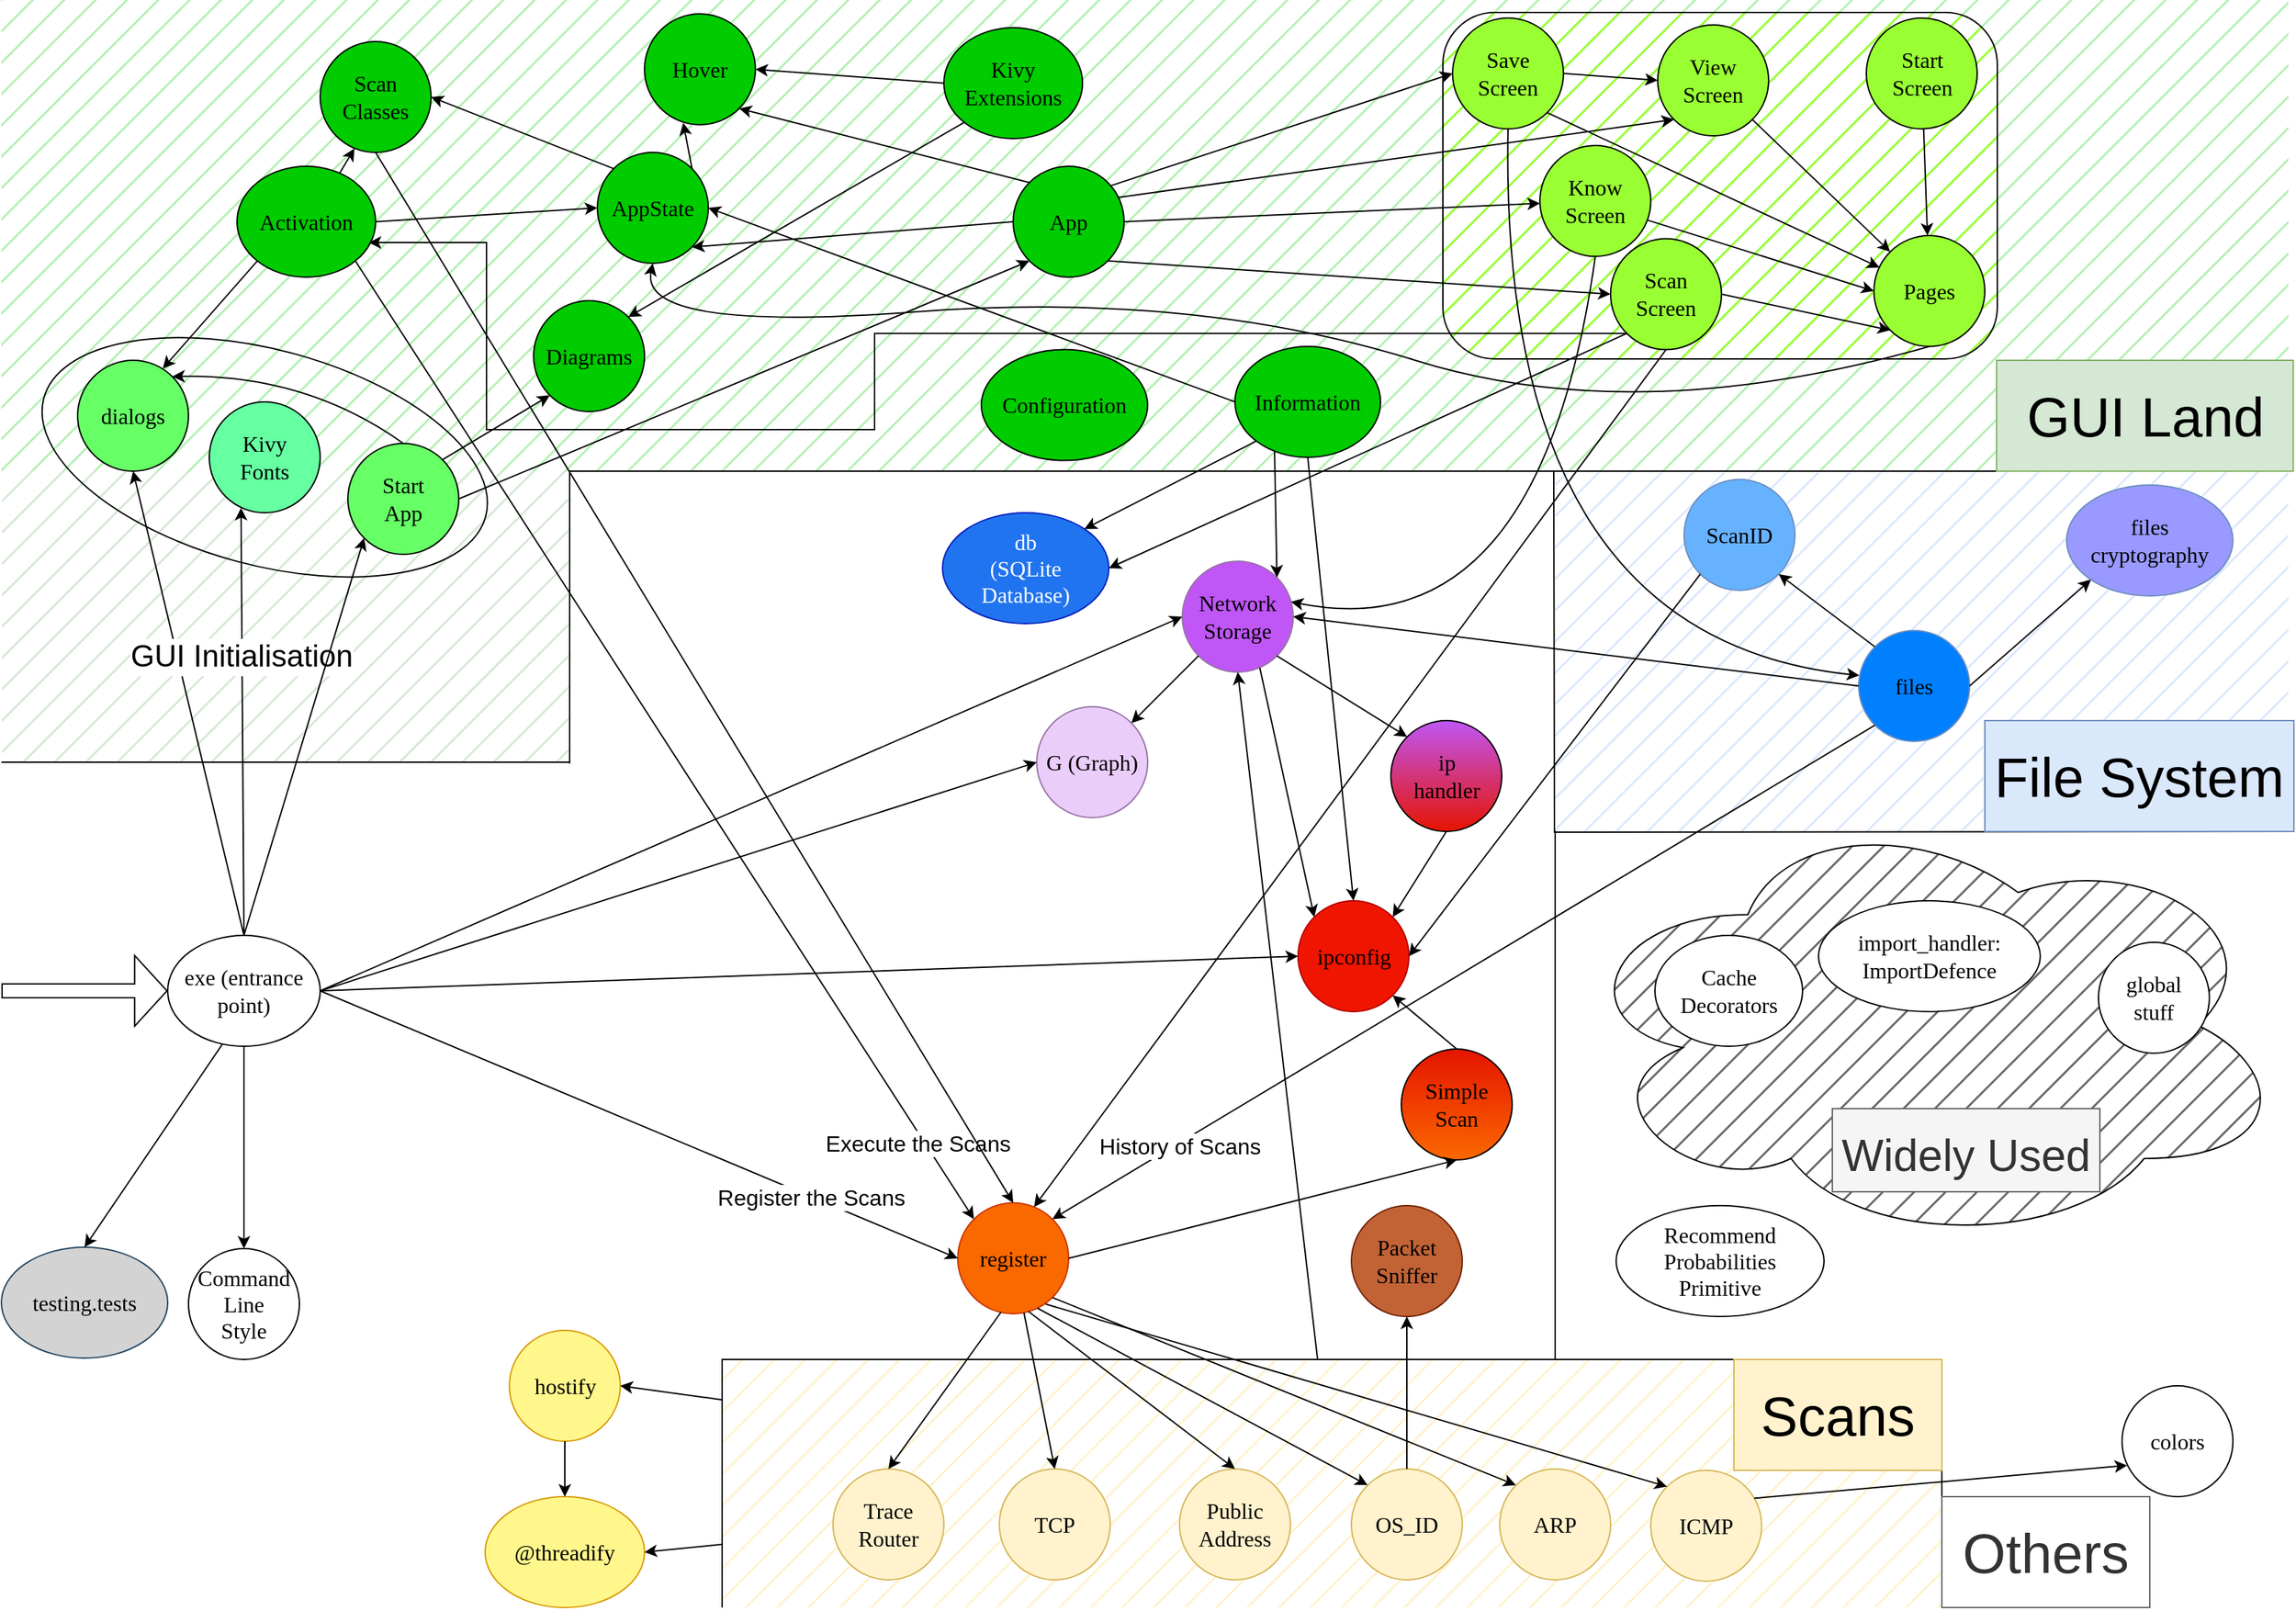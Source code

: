 <mxfile>
    <diagram name="Page-1" id="a8F7jJg699dGcDbAWTl5">
        <mxGraphModel dx="1079" dy="487" grid="1" gridSize="10" guides="1" tooltips="1" connect="1" arrows="1" fold="1" page="1" pageScale="1" pageWidth="827" pageHeight="1169" math="0" shadow="0">
            <root>
                <mxCell id="0"/>
                <mxCell id="1" parent="0"/>
                <mxCell id="KP8LtkTHCNszyvqluSHY-103" value="" style="rounded=0;whiteSpace=wrap;html=1;strokeColor=none;fillColor=#fff2cc;fillStyle=hatch;" parent="1" vertex="1">
                    <mxGeometry x="520" y="981" width="880" height="179" as="geometry"/>
                </mxCell>
                <mxCell id="KP8LtkTHCNszyvqluSHY-54" value="" style="rounded=0;whiteSpace=wrap;html=1;fillColor=#00CC00;strokeColor=none;fillStyle=hatch;opacity=30;" parent="1" vertex="1">
                    <mxGeometry width="1650" height="340" as="geometry"/>
                </mxCell>
                <mxCell id="KP8LtkTHCNszyvqluSHY-77" value="" style="rounded=1;whiteSpace=wrap;html=1;fillColor=#99FF33;fillStyle=hatch;" parent="1" vertex="1">
                    <mxGeometry x="1040" y="9" width="400" height="250" as="geometry"/>
                </mxCell>
                <mxCell id="KP8LtkTHCNszyvqluSHY-63" value="" style="rounded=0;whiteSpace=wrap;html=1;strokeColor=none;fillStyle=hatch;" parent="1" vertex="1">
                    <mxGeometry x="1400" y="980" width="250" height="180" as="geometry"/>
                </mxCell>
                <mxCell id="KP8LtkTHCNszyvqluSHY-62" value="" style="rounded=0;whiteSpace=wrap;html=1;strokeColor=none;fillStyle=hatch;" parent="1" vertex="1">
                    <mxGeometry x="1121" y="600" width="529" height="380" as="geometry"/>
                </mxCell>
                <mxCell id="KP8LtkTHCNszyvqluSHY-56" value="" style="ellipse;shape=cloud;whiteSpace=wrap;html=1;fillStyle=hatch;fillColor=#666666;" parent="1" vertex="1">
                    <mxGeometry x="1130" y="580" width="520" height="320" as="geometry"/>
                </mxCell>
                <mxCell id="KP8LtkTHCNszyvqluSHY-55" value="" style="rounded=0;whiteSpace=wrap;html=1;fillColor=#d5e8d4;strokeColor=none;fillStyle=hatch;" parent="1" vertex="1">
                    <mxGeometry x="0.5" y="340" width="409.5" height="210" as="geometry"/>
                </mxCell>
                <mxCell id="KP8LtkTHCNszyvqluSHY-53" value="" style="rounded=0;whiteSpace=wrap;html=1;fillColor=#dae8fc;strokeColor=none;fillStyle=hatch;glass=0;shadow=0;" parent="1" vertex="1">
                    <mxGeometry x="1121" y="340" width="529" height="260" as="geometry"/>
                </mxCell>
                <mxCell id="KP8LtkTHCNszyvqluSHY-12" value="" style="ellipse;whiteSpace=wrap;html=1;fillColor=none;rotation=15;" parent="1" vertex="1">
                    <mxGeometry x="25" y="252.3" width="330" height="155.41" as="geometry"/>
                </mxCell>
                <mxCell id="4mCQ5pcPBgcy5jRonQE--4" value="colors" style="ellipse;whiteSpace=wrap;html=1;fontFamily=Consolas;fontSize=16;" parent="1" vertex="1">
                    <mxGeometry x="1530" y="1000" width="80" height="80" as="geometry"/>
                </mxCell>
                <mxCell id="4mCQ5pcPBgcy5jRonQE--5" value="Command&lt;br&gt;Line&lt;br&gt;Style" style="ellipse;whiteSpace=wrap;html=1;fontFamily=Consolas;fontSize=16;" parent="1" vertex="1">
                    <mxGeometry x="135" y="901" width="80" height="80" as="geometry"/>
                </mxCell>
                <mxCell id="4mCQ5pcPBgcy5jRonQE--6" value="db&lt;br&gt;(SQLite Database)" style="ellipse;whiteSpace=wrap;html=1;fontFamily=Consolas;fontSize=16;fillColor=#2174EF;fontColor=#ffffff;strokeColor=#001DBC;" parent="1" vertex="1">
                    <mxGeometry x="679" y="370" width="120" height="80" as="geometry"/>
                </mxCell>
                <mxCell id="4mCQ5pcPBgcy5jRonQE--7" value="exe (entrance point)" style="ellipse;whiteSpace=wrap;html=1;fontFamily=Consolas;fontSize=16;" parent="1" vertex="1">
                    <mxGeometry x="120" y="675" width="110" height="80" as="geometry"/>
                </mxCell>
                <mxCell id="4mCQ5pcPBgcy5jRonQE--8" value="files" style="ellipse;whiteSpace=wrap;html=1;fontFamily=Consolas;fontSize=16;fillColor=#007FFF;strokeColor=#6c8ebf;" parent="1" vertex="1">
                    <mxGeometry x="1340" y="455" width="80" height="80" as="geometry"/>
                </mxCell>
                <mxCell id="4mCQ5pcPBgcy5jRonQE--9" value="files&lt;br&gt;cryptography" style="ellipse;whiteSpace=wrap;html=1;fontFamily=Consolas;fontSize=16;fillColor=#9999FF;strokeColor=#6c8ebf;" parent="1" vertex="1">
                    <mxGeometry x="1490" y="350" width="120" height="80" as="geometry"/>
                </mxCell>
                <mxCell id="4mCQ5pcPBgcy5jRonQE--10" value="global&lt;br&gt;stuff" style="ellipse;whiteSpace=wrap;html=1;fontFamily=Consolas;fontSize=16;" parent="1" vertex="1">
                    <mxGeometry x="1513" y="680" width="80" height="80" as="geometry"/>
                </mxCell>
                <mxCell id="4mCQ5pcPBgcy5jRonQE--11" value="hostify" style="ellipse;whiteSpace=wrap;html=1;fontFamily=Consolas;fontSize=16;fillColor=#FFF78C;strokeColor=#d79b00;" parent="1" vertex="1">
                    <mxGeometry x="366.5" y="960" width="80" height="80" as="geometry"/>
                </mxCell>
                <mxCell id="4mCQ5pcPBgcy5jRonQE--12" value="import_handler: ImportDefence" style="ellipse;whiteSpace=wrap;html=1;fontFamily=Consolas;fontSize=16;" parent="1" vertex="1">
                    <mxGeometry x="1311" y="650" width="160" height="80" as="geometry"/>
                </mxCell>
                <mxCell id="4mCQ5pcPBgcy5jRonQE--13" value="ipconfig" style="ellipse;whiteSpace=wrap;html=1;fontFamily=Consolas;fontSize=16;fillColor=#F01500;strokeColor=#B20000;fontColor=#000000;" parent="1" vertex="1">
                    <mxGeometry x="935.5" y="650" width="80" height="80" as="geometry"/>
                </mxCell>
                <mxCell id="4mCQ5pcPBgcy5jRonQE--14" value="ip&lt;br&gt;handler" style="ellipse;whiteSpace=wrap;html=1;fontFamily=Consolas;fontSize=16;gradientColor=#E51400;fillColor=#C056F5;" parent="1" vertex="1">
                    <mxGeometry x="1002.5" y="520" width="80" height="80" as="geometry"/>
                </mxCell>
                <mxCell id="4mCQ5pcPBgcy5jRonQE--15" value="Network&lt;br&gt;Storage" style="ellipse;whiteSpace=wrap;html=1;fontFamily=Consolas;fontSize=16;fillColor=#c056f5;strokeColor=#9673a6;" parent="1" vertex="1">
                    <mxGeometry x="852" y="405" width="80" height="80" as="geometry"/>
                </mxCell>
                <mxCell id="4mCQ5pcPBgcy5jRonQE--16" value="Packet&lt;br&gt;Sniffer" style="ellipse;whiteSpace=wrap;html=1;fontFamily=Consolas;fontSize=16;fillColor=#C26336;fontColor=#000000;strokeColor=#6D1F00;" parent="1" vertex="1">
                    <mxGeometry x="974" y="870" width="80" height="80" as="geometry"/>
                </mxCell>
                <mxCell id="4mCQ5pcPBgcy5jRonQE--18" value="Recommend&lt;br&gt;Probabilities&lt;br&gt;Primitive" style="ellipse;whiteSpace=wrap;html=1;fontFamily=Consolas;fontSize=16;" parent="1" vertex="1">
                    <mxGeometry x="1165" y="870" width="150" height="80" as="geometry"/>
                </mxCell>
                <mxCell id="4mCQ5pcPBgcy5jRonQE--19" value="register" style="ellipse;whiteSpace=wrap;html=1;fontFamily=Consolas;fontSize=16;fillColor=#fa6800;strokeColor=#C73500;fontColor=#000000;" parent="1" vertex="1">
                    <mxGeometry x="690" y="868" width="80" height="80" as="geometry"/>
                </mxCell>
                <mxCell id="4mCQ5pcPBgcy5jRonQE--20" value="ScanID" style="ellipse;whiteSpace=wrap;html=1;fontFamily=Consolas;fontSize=16;fillColor=#66B2FF;strokeColor=#6c8ebf;" parent="1" vertex="1">
                    <mxGeometry x="1214" y="346" width="80" height="80" as="geometry"/>
                </mxCell>
                <mxCell id="4mCQ5pcPBgcy5jRonQE--21" value="Simple&lt;br&gt;Scan" style="ellipse;whiteSpace=wrap;html=1;fontFamily=Consolas;fontSize=16;gradientColor=#FA6800;fillColor=#E51400;" parent="1" vertex="1">
                    <mxGeometry x="1010" y="757" width="80" height="80" as="geometry"/>
                </mxCell>
                <mxCell id="4mCQ5pcPBgcy5jRonQE--22" value="@threadify" style="ellipse;whiteSpace=wrap;html=1;fontFamily=Consolas;fontSize=16;fillColor=#FFF78C;strokeColor=#d79b00;" parent="1" vertex="1">
                    <mxGeometry x="349" y="1080" width="115" height="80" as="geometry"/>
                </mxCell>
                <mxCell id="4mCQ5pcPBgcy5jRonQE--23" value="Activation" style="ellipse;whiteSpace=wrap;html=1;fontFamily=Consolas;fontSize=16;fillColor=#00CC00;" parent="1" vertex="1">
                    <mxGeometry x="170" y="120" width="100" height="80" as="geometry"/>
                </mxCell>
                <mxCell id="4mCQ5pcPBgcy5jRonQE--24" value="App" style="ellipse;whiteSpace=wrap;html=1;fontFamily=Consolas;fontSize=16;fillColor=#00CC00;" parent="1" vertex="1">
                    <mxGeometry x="730" y="120" width="80" height="80" as="geometry"/>
                </mxCell>
                <mxCell id="4mCQ5pcPBgcy5jRonQE--25" value="AppState" style="ellipse;whiteSpace=wrap;html=1;fontFamily=Consolas;fontSize=16;fillColor=#00CC00;" parent="1" vertex="1">
                    <mxGeometry x="430" y="110" width="80" height="80" as="geometry"/>
                </mxCell>
                <mxCell id="4mCQ5pcPBgcy5jRonQE--26" value="Configuration" style="ellipse;whiteSpace=wrap;html=1;fontFamily=Consolas;fontSize=16;fillColor=#00CC00;" parent="1" vertex="1">
                    <mxGeometry x="707" y="252.3" width="120" height="80" as="geometry"/>
                </mxCell>
                <mxCell id="4mCQ5pcPBgcy5jRonQE--27" value="Diagrams" style="ellipse;whiteSpace=wrap;html=1;fontFamily=Consolas;fontSize=16;fillColor=#00CC00;" parent="1" vertex="1">
                    <mxGeometry x="384" y="217" width="80" height="80" as="geometry"/>
                </mxCell>
                <mxCell id="4mCQ5pcPBgcy5jRonQE--28" value="dialogs" style="ellipse;whiteSpace=wrap;html=1;fontFamily=Consolas;fontSize=16;fillColor=#66FF66;" parent="1" vertex="1">
                    <mxGeometry x="55" y="260" width="80" height="80" as="geometry"/>
                </mxCell>
                <mxCell id="4mCQ5pcPBgcy5jRonQE--29" value="Hover" style="ellipse;whiteSpace=wrap;html=1;fontFamily=Consolas;fontSize=16;fillColor=#00CC00;" parent="1" vertex="1">
                    <mxGeometry x="464" y="10" width="80" height="80" as="geometry"/>
                </mxCell>
                <mxCell id="4mCQ5pcPBgcy5jRonQE--30" value="Information" style="ellipse;whiteSpace=wrap;html=1;fontFamily=Consolas;fontSize=16;fillColor=#00CC00;" parent="1" vertex="1">
                    <mxGeometry x="890" y="250" width="105" height="80" as="geometry"/>
                </mxCell>
                <mxCell id="4mCQ5pcPBgcy5jRonQE--31" value="Kivy&lt;br&gt;Extensions" style="ellipse;whiteSpace=wrap;html=1;fontFamily=Consolas;fontSize=16;fillColor=#00CC00;" parent="1" vertex="1">
                    <mxGeometry x="680" y="20" width="100" height="80" as="geometry"/>
                </mxCell>
                <mxCell id="4mCQ5pcPBgcy5jRonQE--32" value="Kivy&lt;br&gt;Fonts" style="ellipse;whiteSpace=wrap;html=1;fontFamily=Consolas;fontSize=16;fillColor=#66ffa2;" parent="1" vertex="1">
                    <mxGeometry x="150" y="290" width="80" height="80" as="geometry"/>
                </mxCell>
                <mxCell id="4mCQ5pcPBgcy5jRonQE--33" value="Scan&lt;br&gt;Classes" style="ellipse;whiteSpace=wrap;html=1;fontFamily=Consolas;fontSize=16;fillColor=#00CC00;" parent="1" vertex="1">
                    <mxGeometry x="230" y="30" width="80" height="80" as="geometry"/>
                </mxCell>
                <mxCell id="4mCQ5pcPBgcy5jRonQE--34" value="Start&lt;br&gt;App" style="ellipse;whiteSpace=wrap;html=1;fontFamily=Consolas;fontSize=16;fillColor=#66FF66;" parent="1" vertex="1">
                    <mxGeometry x="250" y="320" width="80" height="80" as="geometry"/>
                </mxCell>
                <mxCell id="4mCQ5pcPBgcy5jRonQE--36" value="Know&lt;br&gt;Screen" style="ellipse;whiteSpace=wrap;html=1;fontFamily=Consolas;fontSize=16;fillColor=#99FF33;" parent="1" vertex="1">
                    <mxGeometry x="1110" y="105" width="80" height="80" as="geometry"/>
                </mxCell>
                <mxCell id="4mCQ5pcPBgcy5jRonQE--37" value="Pages" style="ellipse;whiteSpace=wrap;html=1;fontFamily=Consolas;fontSize=16;fillColor=#99FF33;" parent="1" vertex="1">
                    <mxGeometry x="1351" y="170" width="80" height="80" as="geometry"/>
                </mxCell>
                <mxCell id="4mCQ5pcPBgcy5jRonQE--38" value="Save&lt;br&gt;Screen" style="ellipse;whiteSpace=wrap;html=1;fontFamily=Consolas;fontSize=16;fillColor=#99FF33;" parent="1" vertex="1">
                    <mxGeometry x="1047" y="13" width="80" height="80" as="geometry"/>
                </mxCell>
                <mxCell id="KP8LtkTHCNszyvqluSHY-105" style="edgeStyle=orthogonalEdgeStyle;rounded=0;orthogonalLoop=1;jettySize=auto;html=1;exitX=0;exitY=1;exitDx=0;exitDy=0;entryX=0.95;entryY=0.688;entryDx=0;entryDy=0;entryPerimeter=0;" parent="1" source="4mCQ5pcPBgcy5jRonQE--39" target="4mCQ5pcPBgcy5jRonQE--23" edge="1">
                    <mxGeometry relative="1" as="geometry">
                        <Array as="points">
                            <mxPoint x="630" y="241"/>
                            <mxPoint x="630" y="310"/>
                            <mxPoint x="350" y="310"/>
                            <mxPoint x="350" y="175"/>
                        </Array>
                    </mxGeometry>
                </mxCell>
                <mxCell id="4mCQ5pcPBgcy5jRonQE--39" value="Scan&lt;br&gt;Screen" style="ellipse;html=1;fontFamily=Consolas;fontSize=16;whiteSpace=wrap;fillColor=#99FF33;" parent="1" vertex="1">
                    <mxGeometry x="1161" y="172.3" width="80" height="80" as="geometry"/>
                </mxCell>
                <mxCell id="4mCQ5pcPBgcy5jRonQE--40" value="View&lt;br&gt;Screen" style="ellipse;whiteSpace=wrap;html=1;fontFamily=Consolas;fontSize=16;fillColor=#99FF33;" parent="1" vertex="1">
                    <mxGeometry x="1195" y="18" width="80" height="80" as="geometry"/>
                </mxCell>
                <mxCell id="4mCQ5pcPBgcy5jRonQE--42" value="ARP" style="ellipse;whiteSpace=wrap;html=1;fontFamily=Consolas;fontSize=16;fillColor=#fff2cc;strokeColor=#d6b656;" parent="1" vertex="1">
                    <mxGeometry x="1081" y="1060" width="80" height="80" as="geometry"/>
                </mxCell>
                <mxCell id="4mCQ5pcPBgcy5jRonQE--43" value="ICMP" style="ellipse;whiteSpace=wrap;html=1;fontFamily=Consolas;fontSize=16;fillColor=#fff2cc;strokeColor=#d6b656;" parent="1" vertex="1">
                    <mxGeometry x="1190" y="1061" width="80" height="80" as="geometry"/>
                </mxCell>
                <mxCell id="4mCQ5pcPBgcy5jRonQE--44" value="OS_ID" style="ellipse;whiteSpace=wrap;html=1;fontFamily=Consolas;fontSize=16;fillColor=#fff2cc;strokeColor=#d6b656;" parent="1" vertex="1">
                    <mxGeometry x="974" y="1060" width="80" height="80" as="geometry"/>
                </mxCell>
                <mxCell id="4mCQ5pcPBgcy5jRonQE--45" value="Public&lt;br&gt;Address" style="ellipse;whiteSpace=wrap;html=1;fontFamily=Consolas;fontSize=16;fillColor=#fff2cc;strokeColor=#d6b656;" parent="1" vertex="1">
                    <mxGeometry x="850" y="1060" width="80" height="80" as="geometry"/>
                </mxCell>
                <mxCell id="4mCQ5pcPBgcy5jRonQE--46" value="TCP" style="ellipse;whiteSpace=wrap;html=1;fontFamily=Consolas;fontSize=16;fillColor=#fff2cc;strokeColor=#d6b656;" parent="1" vertex="1">
                    <mxGeometry x="720" y="1060" width="80" height="80" as="geometry"/>
                </mxCell>
                <mxCell id="4mCQ5pcPBgcy5jRonQE--47" value="Trace&lt;br&gt;Router" style="ellipse;whiteSpace=wrap;html=1;fontFamily=Consolas;fontSize=16;fillColor=#fff2cc;strokeColor=#d6b656;" parent="1" vertex="1">
                    <mxGeometry x="600" y="1060" width="80" height="80" as="geometry"/>
                </mxCell>
                <mxCell id="4mCQ5pcPBgcy5jRonQE--49" value="testing.tests" style="ellipse;whiteSpace=wrap;html=1;fontFamily=Consolas;fontSize=16;fillColor=#D3D3D3;strokeColor=#23445d;" parent="1" vertex="1">
                    <mxGeometry y="900" width="120" height="80" as="geometry"/>
                </mxCell>
                <mxCell id="KP8LtkTHCNszyvqluSHY-2" value="" style="endArrow=classic;html=1;rounded=0;exitX=1;exitY=0.5;exitDx=0;exitDy=0;entryX=0;entryY=0.5;entryDx=0;entryDy=0;" parent="1" source="4mCQ5pcPBgcy5jRonQE--7" target="4mCQ5pcPBgcy5jRonQE--15" edge="1">
                    <mxGeometry width="50" height="50" relative="1" as="geometry">
                        <mxPoint x="90" y="720" as="sourcePoint"/>
                        <mxPoint x="140" y="670" as="targetPoint"/>
                    </mxGeometry>
                </mxCell>
                <mxCell id="KP8LtkTHCNszyvqluSHY-3" value="" style="endArrow=classic;html=1;rounded=0;exitX=0.5;exitY=1;exitDx=0;exitDy=0;entryX=0.5;entryY=0;entryDx=0;entryDy=0;" parent="1" source="4mCQ5pcPBgcy5jRonQE--7" target="4mCQ5pcPBgcy5jRonQE--5" edge="1">
                    <mxGeometry width="50" height="50" relative="1" as="geometry">
                        <mxPoint x="180" y="810" as="sourcePoint"/>
                        <mxPoint x="160" y="910" as="targetPoint"/>
                    </mxGeometry>
                </mxCell>
                <mxCell id="KP8LtkTHCNszyvqluSHY-4" value="" style="endArrow=classic;html=1;rounded=0;exitX=1;exitY=0.5;exitDx=0;exitDy=0;entryX=0;entryY=0.5;entryDx=0;entryDy=0;" parent="1" source="4mCQ5pcPBgcy5jRonQE--7" target="4mCQ5pcPBgcy5jRonQE--13" edge="1">
                    <mxGeometry width="50" height="50" relative="1" as="geometry">
                        <mxPoint x="110" y="680" as="sourcePoint"/>
                        <mxPoint x="160" y="630" as="targetPoint"/>
                    </mxGeometry>
                </mxCell>
                <mxCell id="KP8LtkTHCNszyvqluSHY-5" value="" style="endArrow=classic;html=1;rounded=0;exitX=0.358;exitY=0.982;exitDx=0;exitDy=0;entryX=0.5;entryY=0;entryDx=0;entryDy=0;exitPerimeter=0;" parent="1" source="4mCQ5pcPBgcy5jRonQE--7" target="4mCQ5pcPBgcy5jRonQE--49" edge="1">
                    <mxGeometry width="50" height="50" relative="1" as="geometry">
                        <mxPoint x="170" y="850" as="sourcePoint"/>
                        <mxPoint x="220" y="800" as="targetPoint"/>
                    </mxGeometry>
                </mxCell>
                <mxCell id="KP8LtkTHCNszyvqluSHY-7" value="G (Graph)" style="ellipse;whiteSpace=wrap;html=1;fontFamily=Consolas;fontSize=16;fillColor=#eacdf9;strokeColor=#9673a6;" parent="1" vertex="1">
                    <mxGeometry x="747" y="510" width="80" height="80" as="geometry"/>
                </mxCell>
                <mxCell id="KP8LtkTHCNszyvqluSHY-8" value="Register the Scans" style="endArrow=classic;html=1;rounded=0;exitX=1;exitY=0.5;exitDx=0;exitDy=0;entryX=0;entryY=0.5;entryDx=0;entryDy=0;fontSize=16;" parent="1" source="4mCQ5pcPBgcy5jRonQE--7" target="4mCQ5pcPBgcy5jRonQE--19" edge="1">
                    <mxGeometry x="0.539" y="-1" width="50" height="50" relative="1" as="geometry">
                        <mxPoint x="50" y="630" as="sourcePoint"/>
                        <mxPoint x="100" y="580" as="targetPoint"/>
                        <mxPoint as="offset"/>
                    </mxGeometry>
                </mxCell>
                <mxCell id="KP8LtkTHCNszyvqluSHY-9" value="" style="endArrow=classic;html=1;rounded=0;exitX=0.5;exitY=0;exitDx=0;exitDy=0;entryX=0.5;entryY=1;entryDx=0;entryDy=0;" parent="1" source="4mCQ5pcPBgcy5jRonQE--7" target="4mCQ5pcPBgcy5jRonQE--28" edge="1">
                    <mxGeometry width="50" height="50" relative="1" as="geometry">
                        <mxPoint x="150" y="630" as="sourcePoint"/>
                        <mxPoint x="200" y="580" as="targetPoint"/>
                    </mxGeometry>
                </mxCell>
                <mxCell id="KP8LtkTHCNszyvqluSHY-10" value="&lt;font style=&quot;font-size: 22px;&quot;&gt;GUI Initialisation&lt;/font&gt;" style="endArrow=classic;html=1;rounded=0;exitX=0.5;exitY=0;exitDx=0;exitDy=0;verticalAlign=middle;entryX=0.286;entryY=0.956;entryDx=0;entryDy=0;entryPerimeter=0;" parent="1" source="4mCQ5pcPBgcy5jRonQE--7" target="4mCQ5pcPBgcy5jRonQE--32" edge="1">
                    <mxGeometry x="0.304" y="1" width="50" height="50" relative="1" as="geometry">
                        <mxPoint x="170" y="670" as="sourcePoint"/>
                        <mxPoint x="170" y="370" as="targetPoint"/>
                        <mxPoint as="offset"/>
                    </mxGeometry>
                </mxCell>
                <mxCell id="KP8LtkTHCNszyvqluSHY-11" value="" style="endArrow=classic;html=1;rounded=0;exitX=0.5;exitY=0;exitDx=0;exitDy=0;entryX=0;entryY=1;entryDx=0;entryDy=0;" parent="1" source="4mCQ5pcPBgcy5jRonQE--7" target="4mCQ5pcPBgcy5jRonQE--34" edge="1">
                    <mxGeometry width="50" height="50" relative="1" as="geometry">
                        <mxPoint x="170" y="660" as="sourcePoint"/>
                        <mxPoint x="220" y="610" as="targetPoint"/>
                    </mxGeometry>
                </mxCell>
                <mxCell id="KP8LtkTHCNszyvqluSHY-16" value="" style="endArrow=classic;html=1;rounded=0;exitX=0.39;exitY=0.986;exitDx=0;exitDy=0;entryX=0.5;entryY=0;entryDx=0;entryDy=0;exitPerimeter=0;" parent="1" source="4mCQ5pcPBgcy5jRonQE--19" target="4mCQ5pcPBgcy5jRonQE--47" edge="1">
                    <mxGeometry width="50" height="50" relative="1" as="geometry">
                        <mxPoint x="150" y="240" as="sourcePoint"/>
                        <mxPoint x="200" y="190" as="targetPoint"/>
                    </mxGeometry>
                </mxCell>
                <mxCell id="KP8LtkTHCNszyvqluSHY-17" value="" style="endArrow=classic;html=1;rounded=0;entryX=0.5;entryY=0;entryDx=0;entryDy=0;" parent="1" source="4mCQ5pcPBgcy5jRonQE--19" target="4mCQ5pcPBgcy5jRonQE--46" edge="1">
                    <mxGeometry width="50" height="50" relative="1" as="geometry">
                        <mxPoint x="90" y="220" as="sourcePoint"/>
                        <mxPoint x="140" y="170" as="targetPoint"/>
                    </mxGeometry>
                </mxCell>
                <mxCell id="KP8LtkTHCNszyvqluSHY-18" value="" style="endArrow=classic;html=1;rounded=0;entryX=0.5;entryY=0;entryDx=0;entryDy=0;exitX=0.638;exitY=0.98;exitDx=0;exitDy=0;exitPerimeter=0;" parent="1" source="4mCQ5pcPBgcy5jRonQE--19" target="4mCQ5pcPBgcy5jRonQE--45" edge="1">
                    <mxGeometry width="50" height="50" relative="1" as="geometry">
                        <mxPoint x="730" y="780" as="sourcePoint"/>
                        <mxPoint x="220" y="200" as="targetPoint"/>
                    </mxGeometry>
                </mxCell>
                <mxCell id="KP8LtkTHCNszyvqluSHY-19" value="" style="endArrow=classic;html=1;rounded=0;entryX=0;entryY=0;entryDx=0;entryDy=0;exitX=0.719;exitY=0.95;exitDx=0;exitDy=0;exitPerimeter=0;" parent="1" source="4mCQ5pcPBgcy5jRonQE--19" target="4mCQ5pcPBgcy5jRonQE--44" edge="1">
                    <mxGeometry width="50" height="50" relative="1" as="geometry">
                        <mxPoint x="750" y="780" as="sourcePoint"/>
                        <mxPoint x="180" y="210" as="targetPoint"/>
                    </mxGeometry>
                </mxCell>
                <mxCell id="KP8LtkTHCNszyvqluSHY-20" value="" style="endArrow=classic;html=1;rounded=0;exitX=0.792;exitY=0.913;exitDx=0;exitDy=0;entryX=0;entryY=0;entryDx=0;entryDy=0;exitPerimeter=0;" parent="1" source="4mCQ5pcPBgcy5jRonQE--19" target="4mCQ5pcPBgcy5jRonQE--43" edge="1">
                    <mxGeometry width="50" height="50" relative="1" as="geometry">
                        <mxPoint x="200" y="270" as="sourcePoint"/>
                        <mxPoint x="250" y="220" as="targetPoint"/>
                    </mxGeometry>
                </mxCell>
                <mxCell id="KP8LtkTHCNszyvqluSHY-21" value="" style="endArrow=classic;html=1;rounded=0;exitX=1;exitY=1;exitDx=0;exitDy=0;entryX=0;entryY=0;entryDx=0;entryDy=0;" parent="1" source="4mCQ5pcPBgcy5jRonQE--19" target="4mCQ5pcPBgcy5jRonQE--42" edge="1">
                    <mxGeometry width="50" height="50" relative="1" as="geometry">
                        <mxPoint x="160" y="320" as="sourcePoint"/>
                        <mxPoint x="210" y="270" as="targetPoint"/>
                    </mxGeometry>
                </mxCell>
                <mxCell id="KP8LtkTHCNszyvqluSHY-22" value="" style="endArrow=classic;html=1;rounded=0;exitX=1;exitY=0.5;exitDx=0;exitDy=0;entryX=0;entryY=1;entryDx=0;entryDy=0;" parent="1" source="4mCQ5pcPBgcy5jRonQE--8" target="4mCQ5pcPBgcy5jRonQE--9" edge="1">
                    <mxGeometry width="50" height="50" relative="1" as="geometry">
                        <mxPoint x="1470" y="530" as="sourcePoint"/>
                        <mxPoint x="1520" y="480" as="targetPoint"/>
                    </mxGeometry>
                </mxCell>
                <mxCell id="KP8LtkTHCNszyvqluSHY-23" value="" style="endArrow=classic;html=1;rounded=0;exitX=0;exitY=0;exitDx=0;exitDy=0;entryX=1;entryY=1;entryDx=0;entryDy=0;" parent="1" source="4mCQ5pcPBgcy5jRonQE--8" target="4mCQ5pcPBgcy5jRonQE--20" edge="1">
                    <mxGeometry width="50" height="50" relative="1" as="geometry">
                        <mxPoint x="1360" y="680" as="sourcePoint"/>
                        <mxPoint x="1410" y="630" as="targetPoint"/>
                    </mxGeometry>
                </mxCell>
                <mxCell id="KP8LtkTHCNszyvqluSHY-24" value="" style="endArrow=classic;html=1;rounded=0;exitX=0;exitY=0.5;exitDx=0;exitDy=0;entryX=1;entryY=0.5;entryDx=0;entryDy=0;" parent="1" source="4mCQ5pcPBgcy5jRonQE--8" target="4mCQ5pcPBgcy5jRonQE--15" edge="1">
                    <mxGeometry width="50" height="50" relative="1" as="geometry">
                        <mxPoint x="1280" y="610" as="sourcePoint"/>
                        <mxPoint x="1330" y="560" as="targetPoint"/>
                    </mxGeometry>
                </mxCell>
                <mxCell id="KP8LtkTHCNszyvqluSHY-27" value="&lt;font style=&quot;font-size: 16px;&quot;&gt;History of Scans&lt;/font&gt;" style="endArrow=classic;html=1;rounded=0;exitX=0;exitY=1;exitDx=0;exitDy=0;entryX=1;entryY=0;entryDx=0;entryDy=0;" parent="1" source="4mCQ5pcPBgcy5jRonQE--8" target="4mCQ5pcPBgcy5jRonQE--19" edge="1">
                    <mxGeometry x="0.694" y="2" width="50" height="50" relative="1" as="geometry">
                        <mxPoint x="1200" y="600" as="sourcePoint"/>
                        <mxPoint x="1250" y="550" as="targetPoint"/>
                        <mxPoint as="offset"/>
                    </mxGeometry>
                </mxCell>
                <mxCell id="KP8LtkTHCNszyvqluSHY-29" value="" style="endArrow=classic;html=1;rounded=0;exitX=0.5;exitY=1;exitDx=0;exitDy=0;entryX=0.5;entryY=0;entryDx=0;entryDy=0;" parent="1" source="4mCQ5pcPBgcy5jRonQE--11" target="4mCQ5pcPBgcy5jRonQE--22" edge="1">
                    <mxGeometry width="50" height="50" relative="1" as="geometry">
                        <mxPoint x="340" y="1170" as="sourcePoint"/>
                        <mxPoint x="390" y="1120" as="targetPoint"/>
                    </mxGeometry>
                </mxCell>
                <mxCell id="KP8LtkTHCNszyvqluSHY-31" value="" style="endArrow=classic;html=1;rounded=0;exitX=0.5;exitY=1;exitDx=0;exitDy=0;entryX=1;entryY=0;entryDx=0;entryDy=0;" parent="1" source="4mCQ5pcPBgcy5jRonQE--14" target="4mCQ5pcPBgcy5jRonQE--13" edge="1">
                    <mxGeometry width="50" height="50" relative="1" as="geometry">
                        <mxPoint x="460" y="790" as="sourcePoint"/>
                        <mxPoint x="510" y="740" as="targetPoint"/>
                    </mxGeometry>
                </mxCell>
                <mxCell id="KP8LtkTHCNszyvqluSHY-39" value="" style="endArrow=classic;html=1;rounded=0;exitX=1;exitY=1;exitDx=0;exitDy=0;entryX=0;entryY=0;entryDx=0;entryDy=0;" parent="1" source="4mCQ5pcPBgcy5jRonQE--15" target="4mCQ5pcPBgcy5jRonQE--14" edge="1">
                    <mxGeometry width="50" height="50" relative="1" as="geometry">
                        <mxPoint x="410" y="660" as="sourcePoint"/>
                        <mxPoint x="460" y="610" as="targetPoint"/>
                    </mxGeometry>
                </mxCell>
                <mxCell id="KP8LtkTHCNszyvqluSHY-40" value="Cache&lt;br&gt;Decorators" style="ellipse;whiteSpace=wrap;html=1;fontFamily=Consolas;fontSize=16;" parent="1" vertex="1">
                    <mxGeometry x="1193" y="675" width="106.5" height="80" as="geometry"/>
                </mxCell>
                <mxCell id="KP8LtkTHCNszyvqluSHY-42" value="" style="endArrow=classic;html=1;rounded=0;exitX=0;exitY=1;exitDx=0;exitDy=0;entryX=1;entryY=0.5;entryDx=0;entryDy=0;" parent="1" source="4mCQ5pcPBgcy5jRonQE--20" target="4mCQ5pcPBgcy5jRonQE--13" edge="1">
                    <mxGeometry width="50" height="50" relative="1" as="geometry">
                        <mxPoint x="1110" y="780" as="sourcePoint"/>
                        <mxPoint x="1160" y="730" as="targetPoint"/>
                    </mxGeometry>
                </mxCell>
                <mxCell id="KP8LtkTHCNszyvqluSHY-44" value="" style="endArrow=classic;html=1;rounded=0;exitX=0.5;exitY=0;exitDx=0;exitDy=0;entryX=1;entryY=1;entryDx=0;entryDy=0;" parent="1" source="4mCQ5pcPBgcy5jRonQE--21" target="4mCQ5pcPBgcy5jRonQE--13" edge="1">
                    <mxGeometry width="50" height="50" relative="1" as="geometry">
                        <mxPoint x="700" y="840" as="sourcePoint"/>
                        <mxPoint x="750" y="790" as="targetPoint"/>
                    </mxGeometry>
                </mxCell>
                <mxCell id="KP8LtkTHCNszyvqluSHY-45" value="" style="endArrow=classic;html=1;rounded=0;exitX=1;exitY=0.5;exitDx=0;exitDy=0;entryX=0.5;entryY=1;entryDx=0;entryDy=0;" parent="1" source="4mCQ5pcPBgcy5jRonQE--19" target="4mCQ5pcPBgcy5jRonQE--21" edge="1">
                    <mxGeometry width="50" height="50" relative="1" as="geometry">
                        <mxPoint x="730" y="910" as="sourcePoint"/>
                        <mxPoint x="780" y="860" as="targetPoint"/>
                    </mxGeometry>
                </mxCell>
                <mxCell id="KP8LtkTHCNszyvqluSHY-46" value="" style="curved=1;endArrow=classic;html=1;rounded=0;exitX=0.5;exitY=0;exitDx=0;exitDy=0;entryX=1;entryY=0;entryDx=0;entryDy=0;" parent="1" source="4mCQ5pcPBgcy5jRonQE--34" target="4mCQ5pcPBgcy5jRonQE--28" edge="1">
                    <mxGeometry width="50" height="50" relative="1" as="geometry">
                        <mxPoint x="380" y="450" as="sourcePoint"/>
                        <mxPoint x="430" y="400" as="targetPoint"/>
                        <Array as="points">
                            <mxPoint x="220" y="270"/>
                        </Array>
                    </mxGeometry>
                </mxCell>
                <mxCell id="KP8LtkTHCNszyvqluSHY-47" value="" style="endArrow=classic;html=1;rounded=0;exitX=1;exitY=0;exitDx=0;exitDy=0;entryX=0;entryY=1;entryDx=0;entryDy=0;" parent="1" source="4mCQ5pcPBgcy5jRonQE--34" target="4mCQ5pcPBgcy5jRonQE--27" edge="1">
                    <mxGeometry width="50" height="50" relative="1" as="geometry">
                        <mxPoint x="360" y="320" as="sourcePoint"/>
                        <mxPoint x="410" y="270" as="targetPoint"/>
                    </mxGeometry>
                </mxCell>
                <mxCell id="KP8LtkTHCNszyvqluSHY-48" value="" style="endArrow=classic;html=1;rounded=0;exitX=1;exitY=0.5;exitDx=0;exitDy=0;entryX=0;entryY=1;entryDx=0;entryDy=0;" parent="1" source="4mCQ5pcPBgcy5jRonQE--34" target="4mCQ5pcPBgcy5jRonQE--24" edge="1">
                    <mxGeometry width="50" height="50" relative="1" as="geometry">
                        <mxPoint x="480" y="340" as="sourcePoint"/>
                        <mxPoint x="530" y="290" as="targetPoint"/>
                    </mxGeometry>
                </mxCell>
                <mxCell id="KP8LtkTHCNszyvqluSHY-49" value="" style="endArrow=none;html=1;rounded=0;edgeStyle=orthogonalEdgeStyle;" parent="1" edge="1">
                    <mxGeometry width="50" height="50" relative="1" as="geometry">
                        <mxPoint y="550" as="sourcePoint"/>
                        <mxPoint x="1650" y="340" as="targetPoint"/>
                        <Array as="points">
                            <mxPoint x="410" y="551"/>
                            <mxPoint x="410" y="340"/>
                            <mxPoint x="1646" y="340"/>
                        </Array>
                    </mxGeometry>
                </mxCell>
                <mxCell id="KP8LtkTHCNszyvqluSHY-50" value="GUI Land" style="text;html=1;strokeColor=#82b366;fillColor=#d5e8d4;align=center;verticalAlign=middle;whiteSpace=wrap;rounded=0;fontSize=40;" parent="1" vertex="1">
                    <mxGeometry x="1439.5" y="260" width="214" height="80" as="geometry"/>
                </mxCell>
                <mxCell id="KP8LtkTHCNszyvqluSHY-51" value="" style="endArrow=none;html=1;rounded=0;edgeStyle=orthogonalEdgeStyle;" parent="1" edge="1">
                    <mxGeometry width="50" height="50" relative="1" as="geometry">
                        <mxPoint x="1650" y="600" as="sourcePoint"/>
                        <mxPoint x="1120" y="340" as="targetPoint"/>
                    </mxGeometry>
                </mxCell>
                <mxCell id="KP8LtkTHCNszyvqluSHY-52" value="File System" style="text;html=1;strokeColor=#6c8ebf;fillColor=#dae8fc;align=center;verticalAlign=middle;whiteSpace=wrap;rounded=0;fontSize=40;" parent="1" vertex="1">
                    <mxGeometry x="1431" y="520" width="223" height="80" as="geometry"/>
                </mxCell>
                <mxCell id="KP8LtkTHCNszyvqluSHY-57" value="&lt;font style=&quot;font-size: 32px;&quot;&gt;Widely Used&lt;/font&gt;" style="text;html=1;strokeColor=#666666;fillColor=#f5f5f5;align=center;verticalAlign=middle;whiteSpace=wrap;rounded=0;fontSize=40;fontColor=#333333;" parent="1" vertex="1">
                    <mxGeometry x="1321" y="800" width="193" height="60" as="geometry"/>
                </mxCell>
                <mxCell id="KP8LtkTHCNszyvqluSHY-58" value="" style="endArrow=none;html=1;rounded=0;edgeStyle=orthogonalEdgeStyle;" parent="1" edge="1">
                    <mxGeometry width="50" height="50" relative="1" as="geometry">
                        <mxPoint x="1400" y="1160" as="sourcePoint"/>
                        <mxPoint x="1120" y="600" as="targetPoint"/>
                        <Array as="points">
                            <mxPoint x="1121" y="981"/>
                            <mxPoint x="1121" y="600"/>
                        </Array>
                    </mxGeometry>
                </mxCell>
                <mxCell id="KP8LtkTHCNszyvqluSHY-59" value="Others" style="text;html=1;align=center;verticalAlign=middle;whiteSpace=wrap;rounded=0;fontSize=40;fillColor=#FFFFFF;fontColor=#333333;strokeColor=#666666;" parent="1" vertex="1">
                    <mxGeometry x="1400" y="1080" width="150" height="80" as="geometry"/>
                </mxCell>
                <mxCell id="KP8LtkTHCNszyvqluSHY-66" value="" style="endArrow=classic;html=1;rounded=0;exitX=1;exitY=0.5;exitDx=0;exitDy=0;entryX=0;entryY=0.5;entryDx=0;entryDy=0;exitPerimeter=0;" parent="1" source="4mCQ5pcPBgcy5jRonQE--23" target="4mCQ5pcPBgcy5jRonQE--25" edge="1">
                    <mxGeometry width="50" height="50" relative="1" as="geometry">
                        <mxPoint x="390" y="280" as="sourcePoint"/>
                        <mxPoint x="440" y="230" as="targetPoint"/>
                    </mxGeometry>
                </mxCell>
                <mxCell id="KP8LtkTHCNszyvqluSHY-67" value="" style="endArrow=classic;html=1;rounded=0;exitX=0;exitY=1;exitDx=0;exitDy=0;entryX=0.768;entryY=0.075;entryDx=0;entryDy=0;entryPerimeter=0;" parent="1" source="4mCQ5pcPBgcy5jRonQE--23" target="4mCQ5pcPBgcy5jRonQE--28" edge="1">
                    <mxGeometry width="50" height="50" relative="1" as="geometry">
                        <mxPoint x="450" y="430" as="sourcePoint"/>
                        <mxPoint x="130" y="280" as="targetPoint"/>
                    </mxGeometry>
                </mxCell>
                <mxCell id="KP8LtkTHCNszyvqluSHY-68" value="" style="endArrow=classic;html=1;rounded=0;exitX=0.742;exitY=0.059;exitDx=0;exitDy=0;entryX=0.309;entryY=0.965;entryDx=0;entryDy=0;exitPerimeter=0;entryPerimeter=0;" parent="1" source="4mCQ5pcPBgcy5jRonQE--23" target="4mCQ5pcPBgcy5jRonQE--33" edge="1">
                    <mxGeometry width="50" height="50" relative="1" as="geometry">
                        <mxPoint x="160" y="320" as="sourcePoint"/>
                        <mxPoint x="210" y="270" as="targetPoint"/>
                    </mxGeometry>
                </mxCell>
                <mxCell id="KP8LtkTHCNszyvqluSHY-70" value="" style="endArrow=classic;html=1;rounded=0;exitX=1;exitY=1;exitDx=0;exitDy=0;entryX=0;entryY=0;entryDx=0;entryDy=0;" parent="1" source="4mCQ5pcPBgcy5jRonQE--23" target="4mCQ5pcPBgcy5jRonQE--19" edge="1">
                    <mxGeometry width="50" height="50" relative="1" as="geometry">
                        <mxPoint x="470" y="450" as="sourcePoint"/>
                        <mxPoint x="520" y="400" as="targetPoint"/>
                    </mxGeometry>
                </mxCell>
                <mxCell id="KP8LtkTHCNszyvqluSHY-72" value="&lt;font style=&quot;font-size: 16px;&quot;&gt;Execute the Scans&lt;/font&gt;" style="edgeLabel;html=1;align=center;verticalAlign=middle;resizable=0;points=[];" parent="KP8LtkTHCNszyvqluSHY-70" connectable="0" vertex="1">
                    <mxGeometry x="0.833" y="-4" relative="1" as="geometry">
                        <mxPoint as="offset"/>
                    </mxGeometry>
                </mxCell>
                <mxCell id="KP8LtkTHCNszyvqluSHY-73" value="" style="endArrow=classic;html=1;rounded=0;exitX=0;exitY=0.5;exitDx=0;exitDy=0;entryX=1;entryY=1;entryDx=0;entryDy=0;" parent="1" source="4mCQ5pcPBgcy5jRonQE--24" target="4mCQ5pcPBgcy5jRonQE--25" edge="1">
                    <mxGeometry width="50" height="50" relative="1" as="geometry">
                        <mxPoint x="500" y="460" as="sourcePoint"/>
                        <mxPoint x="550" y="410" as="targetPoint"/>
                    </mxGeometry>
                </mxCell>
                <mxCell id="KP8LtkTHCNszyvqluSHY-74" value="" style="endArrow=classic;html=1;rounded=0;exitX=0;exitY=0;exitDx=0;exitDy=0;entryX=1;entryY=1;entryDx=0;entryDy=0;" parent="1" source="4mCQ5pcPBgcy5jRonQE--24" target="4mCQ5pcPBgcy5jRonQE--29" edge="1">
                    <mxGeometry width="50" height="50" relative="1" as="geometry">
                        <mxPoint x="490" y="440" as="sourcePoint"/>
                        <mxPoint x="540" y="390" as="targetPoint"/>
                    </mxGeometry>
                </mxCell>
                <mxCell id="KP8LtkTHCNszyvqluSHY-78" value="" style="endArrow=classic;html=1;rounded=0;exitX=1;exitY=0.5;exitDx=0;exitDy=0;" parent="1" source="4mCQ5pcPBgcy5jRonQE--24" target="4mCQ5pcPBgcy5jRonQE--36" edge="1">
                    <mxGeometry width="50" height="50" relative="1" as="geometry">
                        <mxPoint x="580" y="440" as="sourcePoint"/>
                        <mxPoint x="630" y="390" as="targetPoint"/>
                    </mxGeometry>
                </mxCell>
                <mxCell id="KP8LtkTHCNszyvqluSHY-79" value="" style="endArrow=classic;html=1;rounded=0;exitX=1;exitY=1;exitDx=0;exitDy=0;entryX=0;entryY=0.5;entryDx=0;entryDy=0;" parent="1" source="4mCQ5pcPBgcy5jRonQE--24" target="4mCQ5pcPBgcy5jRonQE--39" edge="1">
                    <mxGeometry width="50" height="50" relative="1" as="geometry">
                        <mxPoint x="530" y="440" as="sourcePoint"/>
                        <mxPoint x="580" y="390" as="targetPoint"/>
                    </mxGeometry>
                </mxCell>
                <mxCell id="KP8LtkTHCNszyvqluSHY-80" value="" style="endArrow=classic;html=1;rounded=0;exitX=0.883;exitY=0.174;exitDx=0;exitDy=0;entryX=0;entryY=0.5;entryDx=0;entryDy=0;exitPerimeter=0;" parent="1" source="4mCQ5pcPBgcy5jRonQE--24" target="4mCQ5pcPBgcy5jRonQE--38" edge="1">
                    <mxGeometry width="50" height="50" relative="1" as="geometry">
                        <mxPoint x="570" y="410" as="sourcePoint"/>
                        <mxPoint x="620" y="360" as="targetPoint"/>
                    </mxGeometry>
                </mxCell>
                <mxCell id="KP8LtkTHCNszyvqluSHY-81" value="" style="endArrow=classic;html=1;rounded=0;exitX=0.947;exitY=0.281;exitDx=0;exitDy=0;exitPerimeter=0;entryX=0;entryY=1;entryDx=0;entryDy=0;" parent="1" source="4mCQ5pcPBgcy5jRonQE--24" target="4mCQ5pcPBgcy5jRonQE--40" edge="1">
                    <mxGeometry width="50" height="50" relative="1" as="geometry">
                        <mxPoint x="550" y="450" as="sourcePoint"/>
                        <mxPoint x="600" y="400" as="targetPoint"/>
                    </mxGeometry>
                </mxCell>
                <mxCell id="KP8LtkTHCNszyvqluSHY-82" value="" style="endArrow=classic;html=1;rounded=0;exitX=0;exitY=0;exitDx=0;exitDy=0;entryX=1;entryY=0.5;entryDx=0;entryDy=0;" parent="1" source="4mCQ5pcPBgcy5jRonQE--25" target="4mCQ5pcPBgcy5jRonQE--33" edge="1">
                    <mxGeometry width="50" height="50" relative="1" as="geometry">
                        <mxPoint x="290" y="90" as="sourcePoint"/>
                        <mxPoint x="340" y="40" as="targetPoint"/>
                    </mxGeometry>
                </mxCell>
                <mxCell id="KP8LtkTHCNszyvqluSHY-83" value="" style="endArrow=classic;html=1;rounded=0;exitX=1;exitY=0;exitDx=0;exitDy=0;entryX=0.349;entryY=0.983;entryDx=0;entryDy=0;entryPerimeter=0;" parent="1" source="4mCQ5pcPBgcy5jRonQE--25" target="4mCQ5pcPBgcy5jRonQE--29" edge="1">
                    <mxGeometry width="50" height="50" relative="1" as="geometry">
                        <mxPoint x="410" y="200" as="sourcePoint"/>
                        <mxPoint x="460" y="150" as="targetPoint"/>
                    </mxGeometry>
                </mxCell>
                <mxCell id="KP8LtkTHCNszyvqluSHY-84" value="" style="endArrow=classic;html=1;rounded=0;exitX=0;exitY=1;exitDx=0;exitDy=0;entryX=1;entryY=0;entryDx=0;entryDy=0;" parent="1" source="4mCQ5pcPBgcy5jRonQE--30" target="4mCQ5pcPBgcy5jRonQE--6" edge="1">
                    <mxGeometry width="50" height="50" relative="1" as="geometry">
                        <mxPoint x="880" y="450" as="sourcePoint"/>
                        <mxPoint x="930" y="400" as="targetPoint"/>
                    </mxGeometry>
                </mxCell>
                <mxCell id="KP8LtkTHCNszyvqluSHY-85" value="" style="endArrow=classic;html=1;rounded=0;exitX=0.5;exitY=1;exitDx=0;exitDy=0;entryX=0.5;entryY=0;entryDx=0;entryDy=0;" parent="1" source="4mCQ5pcPBgcy5jRonQE--30" target="4mCQ5pcPBgcy5jRonQE--13" edge="1">
                    <mxGeometry width="50" height="50" relative="1" as="geometry">
                        <mxPoint x="886" y="299" as="sourcePoint"/>
                        <mxPoint x="768" y="542" as="targetPoint"/>
                    </mxGeometry>
                </mxCell>
                <mxCell id="KP8LtkTHCNszyvqluSHY-86" value="" style="endArrow=classic;html=1;rounded=0;exitX=0;exitY=0.5;exitDx=0;exitDy=0;entryX=1;entryY=0.5;entryDx=0;entryDy=0;" parent="1" source="4mCQ5pcPBgcy5jRonQE--30" target="4mCQ5pcPBgcy5jRonQE--25" edge="1">
                    <mxGeometry width="50" height="50" relative="1" as="geometry">
                        <mxPoint x="860" y="300" as="sourcePoint"/>
                        <mxPoint x="910" y="250" as="targetPoint"/>
                    </mxGeometry>
                </mxCell>
                <mxCell id="KP8LtkTHCNszyvqluSHY-87" value="" style="endArrow=classic;html=1;rounded=0;exitX=0.272;exitY=0.947;exitDx=0;exitDy=0;exitPerimeter=0;entryX=1;entryY=0;entryDx=0;entryDy=0;" parent="1" source="4mCQ5pcPBgcy5jRonQE--30" target="4mCQ5pcPBgcy5jRonQE--15" edge="1">
                    <mxGeometry width="50" height="50" relative="1" as="geometry">
                        <mxPoint x="1000" y="450" as="sourcePoint"/>
                        <mxPoint x="1050" y="400" as="targetPoint"/>
                    </mxGeometry>
                </mxCell>
                <mxCell id="KP8LtkTHCNszyvqluSHY-88" value="" style="endArrow=classic;html=1;rounded=0;exitX=0;exitY=0.5;exitDx=0;exitDy=0;entryX=1;entryY=0.5;entryDx=0;entryDy=0;" parent="1" source="4mCQ5pcPBgcy5jRonQE--31" target="4mCQ5pcPBgcy5jRonQE--29" edge="1">
                    <mxGeometry width="50" height="50" relative="1" as="geometry">
                        <mxPoint x="580" y="410" as="sourcePoint"/>
                        <mxPoint x="630" y="360" as="targetPoint"/>
                    </mxGeometry>
                </mxCell>
                <mxCell id="KP8LtkTHCNszyvqluSHY-89" value="" style="endArrow=classic;html=1;rounded=0;exitX=0;exitY=1;exitDx=0;exitDy=0;entryX=1;entryY=0;entryDx=0;entryDy=0;" parent="1" source="4mCQ5pcPBgcy5jRonQE--31" target="4mCQ5pcPBgcy5jRonQE--27" edge="1">
                    <mxGeometry width="50" height="50" relative="1" as="geometry">
                        <mxPoint x="550" y="450" as="sourcePoint"/>
                        <mxPoint x="600" y="400" as="targetPoint"/>
                    </mxGeometry>
                </mxCell>
                <mxCell id="KP8LtkTHCNszyvqluSHY-90" value="" style="endArrow=classic;html=1;rounded=0;exitX=0.5;exitY=1;exitDx=0;exitDy=0;entryX=0.5;entryY=0;entryDx=0;entryDy=0;" parent="1" source="4mCQ5pcPBgcy5jRonQE--33" target="4mCQ5pcPBgcy5jRonQE--19" edge="1">
                    <mxGeometry width="50" height="50" relative="1" as="geometry">
                        <mxPoint x="500" y="430" as="sourcePoint"/>
                        <mxPoint x="550" y="380" as="targetPoint"/>
                    </mxGeometry>
                </mxCell>
                <mxCell id="KP8LtkTHCNszyvqluSHY-91" value="" style="endArrow=classic;html=1;rounded=0;exitX=1;exitY=0.5;exitDx=0;exitDy=0;entryX=0;entryY=0.5;entryDx=0;entryDy=0;" parent="1" source="4mCQ5pcPBgcy5jRonQE--38" target="4mCQ5pcPBgcy5jRonQE--40" edge="1">
                    <mxGeometry width="50" height="50" relative="1" as="geometry">
                        <mxPoint x="1090" y="30" as="sourcePoint"/>
                        <mxPoint x="1140" y="-20" as="targetPoint"/>
                    </mxGeometry>
                </mxCell>
                <mxCell id="KP8LtkTHCNszyvqluSHY-92" value="" style="endArrow=classic;html=1;rounded=0;exitX=1;exitY=1;exitDx=0;exitDy=0;entryX=0;entryY=0;entryDx=0;entryDy=0;" parent="1" source="4mCQ5pcPBgcy5jRonQE--40" target="4mCQ5pcPBgcy5jRonQE--37" edge="1">
                    <mxGeometry width="50" height="50" relative="1" as="geometry">
                        <mxPoint x="1290" y="80" as="sourcePoint"/>
                        <mxPoint x="1340" y="30" as="targetPoint"/>
                    </mxGeometry>
                </mxCell>
                <mxCell id="KP8LtkTHCNszyvqluSHY-93" value="" style="endArrow=classic;html=1;rounded=0;exitX=0.974;exitY=0.674;exitDx=0;exitDy=0;exitPerimeter=0;entryX=0;entryY=0.5;entryDx=0;entryDy=0;" parent="1" source="4mCQ5pcPBgcy5jRonQE--36" target="4mCQ5pcPBgcy5jRonQE--37" edge="1">
                    <mxGeometry width="50" height="50" relative="1" as="geometry">
                        <mxPoint x="1080" y="140" as="sourcePoint"/>
                        <mxPoint x="1130" y="90" as="targetPoint"/>
                    </mxGeometry>
                </mxCell>
                <mxCell id="KP8LtkTHCNszyvqluSHY-94" value="" style="endArrow=classic;html=1;rounded=0;exitX=1;exitY=1;exitDx=0;exitDy=0;entryX=0.05;entryY=0.288;entryDx=0;entryDy=0;entryPerimeter=0;" parent="1" source="4mCQ5pcPBgcy5jRonQE--38" target="4mCQ5pcPBgcy5jRonQE--37" edge="1">
                    <mxGeometry width="50" height="50" relative="1" as="geometry">
                        <mxPoint x="1200" y="190" as="sourcePoint"/>
                        <mxPoint x="1250" y="140" as="targetPoint"/>
                    </mxGeometry>
                </mxCell>
                <mxCell id="KP8LtkTHCNszyvqluSHY-95" value="" style="endArrow=classic;html=1;rounded=0;exitX=1;exitY=0.5;exitDx=0;exitDy=0;entryX=0;entryY=1;entryDx=0;entryDy=0;" parent="1" source="4mCQ5pcPBgcy5jRonQE--39" target="4mCQ5pcPBgcy5jRonQE--37" edge="1">
                    <mxGeometry width="50" height="50" relative="1" as="geometry">
                        <mxPoint x="1270" y="250" as="sourcePoint"/>
                        <mxPoint x="1320" y="200" as="targetPoint"/>
                    </mxGeometry>
                </mxCell>
                <mxCell id="KP8LtkTHCNszyvqluSHY-97" value="" style="curved=1;endArrow=classic;html=1;rounded=0;entryX=0.979;entryY=0.366;entryDx=0;entryDy=0;entryPerimeter=0;exitX=0.5;exitY=1;exitDx=0;exitDy=0;" parent="1" source="4mCQ5pcPBgcy5jRonQE--36" target="4mCQ5pcPBgcy5jRonQE--15" edge="1">
                    <mxGeometry width="50" height="50" relative="1" as="geometry">
                        <mxPoint x="1000" y="430" as="sourcePoint"/>
                        <mxPoint x="1050" y="380" as="targetPoint"/>
                        <Array as="points">
                            <mxPoint x="1110" y="470"/>
                        </Array>
                    </mxGeometry>
                </mxCell>
                <mxCell id="KP8LtkTHCNszyvqluSHY-98" value="" style="curved=1;endArrow=classic;html=1;rounded=0;entryX=0.005;entryY=0.405;entryDx=0;entryDy=0;entryPerimeter=0;exitX=0.5;exitY=1;exitDx=0;exitDy=0;" parent="1" source="4mCQ5pcPBgcy5jRonQE--38" target="4mCQ5pcPBgcy5jRonQE--8" edge="1">
                    <mxGeometry width="50" height="50" relative="1" as="geometry">
                        <mxPoint x="1099" y="108" as="sourcePoint"/>
                        <mxPoint x="778" y="469" as="targetPoint"/>
                        <Array as="points">
                            <mxPoint x="1080" y="460"/>
                        </Array>
                    </mxGeometry>
                </mxCell>
                <mxCell id="KP8LtkTHCNszyvqluSHY-100" value="" style="curved=1;endArrow=classic;html=1;rounded=0;exitX=0.5;exitY=1;exitDx=0;exitDy=0;entryX=0.5;entryY=1;entryDx=0;entryDy=0;" parent="1" source="4mCQ5pcPBgcy5jRonQE--37" target="4mCQ5pcPBgcy5jRonQE--25" edge="1">
                    <mxGeometry width="50" height="50" relative="1" as="geometry">
                        <mxPoint x="1220" y="350" as="sourcePoint"/>
                        <mxPoint x="1270" y="300" as="targetPoint"/>
                        <Array as="points">
                            <mxPoint x="1180" y="310"/>
                            <mxPoint x="860" y="210"/>
                            <mxPoint x="460" y="240"/>
                        </Array>
                    </mxGeometry>
                </mxCell>
                <mxCell id="KP8LtkTHCNszyvqluSHY-101" value="" style="endArrow=none;html=1;rounded=0;edgeStyle=orthogonalEdgeStyle;" parent="1" edge="1">
                    <mxGeometry width="50" height="50" relative="1" as="geometry">
                        <mxPoint x="520" y="1160" as="sourcePoint"/>
                        <mxPoint x="1121" y="981" as="targetPoint"/>
                        <Array as="points">
                            <mxPoint x="520" y="981"/>
                        </Array>
                    </mxGeometry>
                </mxCell>
                <mxCell id="KP8LtkTHCNszyvqluSHY-102" value="Scans" style="text;html=1;align=center;verticalAlign=middle;whiteSpace=wrap;rounded=0;fontSize=40;fillColor=#fff2cc;strokeColor=#d6b656;" parent="1" vertex="1">
                    <mxGeometry x="1250" y="981" width="150" height="80" as="geometry"/>
                </mxCell>
                <mxCell id="KP8LtkTHCNszyvqluSHY-104" value="" style="endArrow=classic;html=1;rounded=0;exitX=0.5;exitY=1;exitDx=0;exitDy=0;entryX=0.688;entryY=0.037;entryDx=0;entryDy=0;entryPerimeter=0;" parent="1" source="4mCQ5pcPBgcy5jRonQE--39" target="4mCQ5pcPBgcy5jRonQE--19" edge="1">
                    <mxGeometry width="50" height="50" relative="1" as="geometry">
                        <mxPoint x="1030" y="440" as="sourcePoint"/>
                        <mxPoint x="1080" y="390" as="targetPoint"/>
                    </mxGeometry>
                </mxCell>
                <mxCell id="KP8LtkTHCNszyvqluSHY-106" value="" style="endArrow=classic;html=1;rounded=0;entryX=1;entryY=0.5;entryDx=0;entryDy=0;" parent="1" source="KP8LtkTHCNszyvqluSHY-103" target="4mCQ5pcPBgcy5jRonQE--22" edge="1">
                    <mxGeometry width="50" height="50" relative="1" as="geometry">
                        <mxPoint x="520" y="1080" as="sourcePoint"/>
                        <mxPoint x="510" y="1040" as="targetPoint"/>
                    </mxGeometry>
                </mxCell>
                <mxCell id="KP8LtkTHCNszyvqluSHY-107" value="" style="endArrow=classic;html=1;rounded=0;entryX=1;entryY=0.5;entryDx=0;entryDy=0;" parent="1" source="KP8LtkTHCNszyvqluSHY-103" target="4mCQ5pcPBgcy5jRonQE--11" edge="1">
                    <mxGeometry width="50" height="50" relative="1" as="geometry">
                        <mxPoint x="520" y="1030" as="sourcePoint"/>
                        <mxPoint x="445" y="1090" as="targetPoint"/>
                    </mxGeometry>
                </mxCell>
                <mxCell id="KP8LtkTHCNszyvqluSHY-108" value="" style="endArrow=classic;html=1;rounded=0;exitX=0;exitY=1;exitDx=0;exitDy=0;entryX=1;entryY=0;entryDx=0;entryDy=0;" parent="1" source="4mCQ5pcPBgcy5jRonQE--15" target="KP8LtkTHCNszyvqluSHY-7" edge="1">
                    <mxGeometry width="50" height="50" relative="1" as="geometry">
                        <mxPoint x="860" y="620" as="sourcePoint"/>
                        <mxPoint x="910" y="570" as="targetPoint"/>
                    </mxGeometry>
                </mxCell>
                <mxCell id="KP8LtkTHCNszyvqluSHY-109" value="" style="endArrow=classic;html=1;rounded=0;exitX=0.699;exitY=0.961;exitDx=0;exitDy=0;exitPerimeter=0;entryX=0;entryY=0;entryDx=0;entryDy=0;" parent="1" source="4mCQ5pcPBgcy5jRonQE--15" target="4mCQ5pcPBgcy5jRonQE--13" edge="1">
                    <mxGeometry width="50" height="50" relative="1" as="geometry">
                        <mxPoint x="700" y="580" as="sourcePoint"/>
                        <mxPoint x="750" y="530" as="targetPoint"/>
                    </mxGeometry>
                </mxCell>
                <mxCell id="KP8LtkTHCNszyvqluSHY-110" value="" style="endArrow=classic;html=1;rounded=0;entryX=0.5;entryY=1;entryDx=0;entryDy=0;" parent="1" source="KP8LtkTHCNszyvqluSHY-103" target="4mCQ5pcPBgcy5jRonQE--15" edge="1">
                    <mxGeometry width="50" height="50" relative="1" as="geometry">
                        <mxPoint x="910" y="560" as="sourcePoint"/>
                        <mxPoint x="860" y="610" as="targetPoint"/>
                    </mxGeometry>
                </mxCell>
                <mxCell id="KP8LtkTHCNszyvqluSHY-111" value="" style="endArrow=classic;html=1;rounded=0;entryX=0.5;entryY=1;entryDx=0;entryDy=0;exitX=0.5;exitY=0;exitDx=0;exitDy=0;" parent="1" source="4mCQ5pcPBgcy5jRonQE--44" target="4mCQ5pcPBgcy5jRonQE--16" edge="1">
                    <mxGeometry width="50" height="50" relative="1" as="geometry">
                        <mxPoint x="990" y="980" as="sourcePoint"/>
                        <mxPoint x="1040" y="930" as="targetPoint"/>
                    </mxGeometry>
                </mxCell>
                <mxCell id="KP8LtkTHCNszyvqluSHY-112" value="" style="endArrow=classic;html=1;rounded=0;entryX=1;entryY=0.5;entryDx=0;entryDy=0;exitX=0;exitY=1;exitDx=0;exitDy=0;" parent="1" source="4mCQ5pcPBgcy5jRonQE--39" target="4mCQ5pcPBgcy5jRonQE--6" edge="1">
                    <mxGeometry width="50" height="50" relative="1" as="geometry">
                        <mxPoint x="820" y="440" as="sourcePoint"/>
                        <mxPoint x="870" y="390" as="targetPoint"/>
                    </mxGeometry>
                </mxCell>
                <mxCell id="KP8LtkTHCNszyvqluSHY-114" value="" style="endArrow=classic;html=1;rounded=0;exitX=1;exitY=0.5;exitDx=0;exitDy=0;entryX=0;entryY=0.5;entryDx=0;entryDy=0;" parent="1" source="4mCQ5pcPBgcy5jRonQE--7" target="KP8LtkTHCNszyvqluSHY-7" edge="1">
                    <mxGeometry width="50" height="50" relative="1" as="geometry">
                        <mxPoint x="360" y="700" as="sourcePoint"/>
                        <mxPoint x="410" y="650" as="targetPoint"/>
                    </mxGeometry>
                </mxCell>
                <mxCell id="KP8LtkTHCNszyvqluSHY-116" value="" style="shape=flexArrow;endArrow=classic;html=1;rounded=0;entryX=0;entryY=0.5;entryDx=0;entryDy=0;endWidth=40;endSize=7.447;" parent="1" target="4mCQ5pcPBgcy5jRonQE--7" edge="1">
                    <mxGeometry width="50" height="50" relative="1" as="geometry">
                        <mxPoint y="715" as="sourcePoint"/>
                        <mxPoint x="70" y="690" as="targetPoint"/>
                    </mxGeometry>
                </mxCell>
                <mxCell id="KP8LtkTHCNszyvqluSHY-117" value="" style="endArrow=classic;html=1;rounded=0;entryX=0.046;entryY=0.718;entryDx=0;entryDy=0;exitX=0.934;exitY=0.252;exitDx=0;exitDy=0;exitPerimeter=0;entryPerimeter=0;" parent="1" source="4mCQ5pcPBgcy5jRonQE--43" target="4mCQ5pcPBgcy5jRonQE--4" edge="1">
                    <mxGeometry width="50" height="50" relative="1" as="geometry">
                        <mxPoint x="1270" y="1080" as="sourcePoint"/>
                        <mxPoint x="1370" y="1200" as="targetPoint"/>
                    </mxGeometry>
                </mxCell>
                <mxCell id="3" style="edgeStyle=none;html=1;" edge="1" parent="1" source="2" target="4mCQ5pcPBgcy5jRonQE--37">
                    <mxGeometry relative="1" as="geometry"/>
                </mxCell>
                <mxCell id="2" value="Start&lt;br&gt;Screen" style="ellipse;whiteSpace=wrap;html=1;fontFamily=Consolas;fontSize=16;fillColor=#99FF33;" vertex="1" parent="1">
                    <mxGeometry x="1345.5" y="13" width="80" height="80" as="geometry"/>
                </mxCell>
            </root>
        </mxGraphModel>
    </diagram>
</mxfile>
